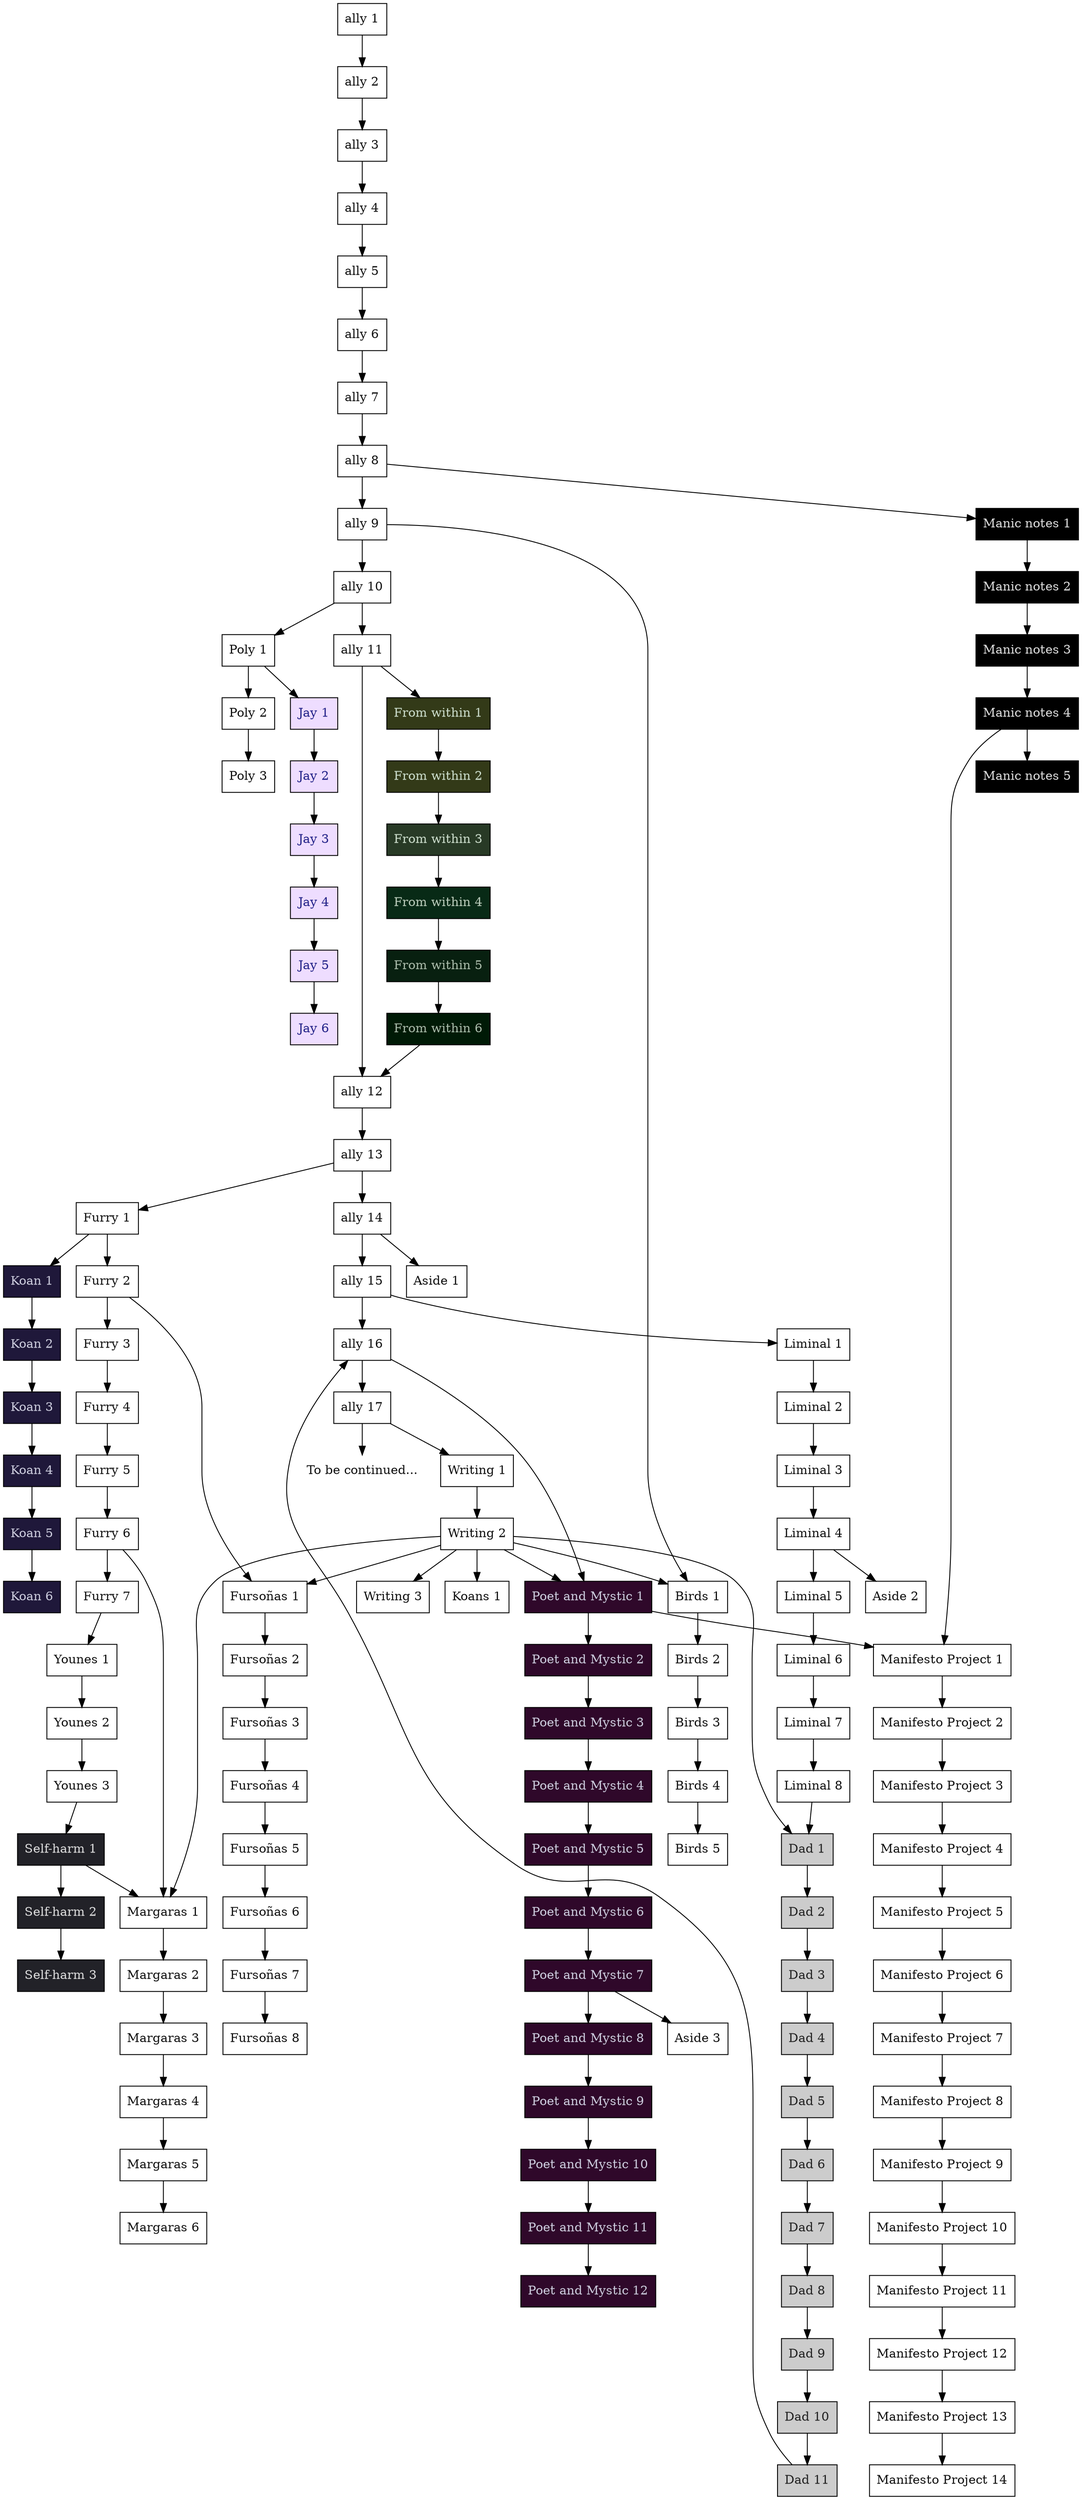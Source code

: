 digraph Map {
    node[shape="box"]
    label=""

    node[group="aside",style="",fontcolor="#111111"]
    "Aside 1" [href="/aside/1"]
    "Aside 2" [href="/aside/2"]
    "Aside 3" [href="/aside/3"]

    node[group="birds",style="",fontcolor="#111111"]
    "Birds 1" [href="/birds"]
    "Birds 2" [href="/birds/2"]
    "Birds 3" [href="/birds/3"]
    "Birds 4" [href="/birds/4"]
    "Birds 5" [href="/birds/5"]
    "Birds 1" -> "Birds 2" -> "Birds 3" -> "Birds 4" -> "Birds 5"

    node[group="ally",style="",fontcolor="#111111"] // `core` folder
    "ally 1" [href="/"]
    "ally 2" [href="/2"]
    "ally 3" [href="/3"]
    "ally 4" [href="/4"]
    "ally 5" [href="/5"]
    "ally 6" [href="/6"]
    "ally 7" [href="/7"]
    "ally 8" [href="/8"]
    "ally 9" [href="/9"]
    "ally 10" [href="/10"]
    "ally 11" [href="/11"]
    "ally 12" [href="/12"]
    "ally 13" [href="/13"]
    "ally 14" [href="/14"]
    "ally 15" [href="/15"]
    "ally 16" [href="/16"]
    "ally 17" [href="/17"]
    "To be continued..." [shape="none"]
    "ally 1" -> "ally 2" -> "ally 3" -> "ally 4" -> "ally 5" ->
    "ally 6" -> "ally 7" -> "ally 8" -> "ally 9" -> "ally 10" ->
    "ally 11" -> "ally 12" -> "ally 13" -> "ally 14" -> "ally 15" ->
    "ally 16" -> "ally 17" -> "To be continued..."

    node[group="dad",style="filled",fillcolor="#cccccc",fontcolor="#222222"]
    "Dad 1" [href="/dad/1"]
    "Dad 2" [href="/dad/2"]
    "Dad 3" [href="/dad/3"]
    "Dad 4" [href="/dad/4"]
    "Dad 5" [href="/dad/5"]
    "Dad 6" [href="/dad/6"]
    "Dad 7" [href="/dad/7"]
    "Dad 8" [href="/dad/8"]
    "Dad 9" [href="/dad/9"]
    "Dad 10" [href="/dad/10"]
    "Dad 11" [href="/dad/11"]
    "Dad 1" -> "Dad 2" -> "Dad 3" -> "Dad 4" -> "Dad 5" ->
    "Dad 6" -> "Dad 7" -> "Dad 8" -> "Dad 9" -> "Dad 10" ->
    "Dad 11"

    node[group="from-within",style="filled",fillcolor="#333a18",fontcolor="#ccddcc"]
    "From within 1" [href="/from-within/"]
    "From within 2" [href="/from-within/2"]
    "From within 3" [href="/from-within/3",fillcolor="#283a26"]
    "From within 4" [href="/from-within/4",fillcolor="#082a16",fontcolor="#bbccbb"]
    "From within 5" [href="/from-within/5",fillcolor="#082010",fontcolor="#aabbaa"]
    "From within 6" [href="/from-within/i-guess..",fillcolor="#001a06",fontcolor="#aabbaa"]
    "From within 1" -> "From within 2" -> "From within 3" -> "From within 4" ->
    "From within 5" -> "From within 6"

    node[group="furry",style="",fontcolor="#111111"]
    "Furry 1" [href="/furry"]
    "Furry 2" [href="/furry/2"]
    "Furry 3" [href="/furry/3"]
    "Furry 4" [href="/furry/4"]
    "Furry 5" [href="/furry/5"]
    "Furry 6" [href="/furry/6"]
    "Furry 7" [href="/furry/7"]
    "Furry 1" -> "Furry 2" -> "Furry 3" -> "Furry 4" -> "Furry 5" ->
    "Furry 6" -> "Furry 7"

        node[group="fursona"]
        "Fursoñas 1" [href="/furry/fursona/"]
        "Fursoñas 2" [href="/furry/fursona/2"]
        "Fursoñas 3" [href="/furry/fursona/3"]
        "Fursoñas 4" [href="/furry/fursona/4"]
        "Fursoñas 5" [href="/furry/fursona/5"]
        "Fursoñas 6" [href="/furry/fursona/6"]
        "Fursoñas 7" [href="/furry/fursona/7"]
        "Fursoñas 8" [href="/furry/fursona/8"]
        "Fursoñas 1" -> "Fursoñas 2" -> "Fursoñas 3" -> "Fursoñas 4" ->
        "Fursoñas 5" -> "Fursoñas 6" -> "Fursoñas 7" -> "Fursoñas 8"

        node[group="margaras"]
        "Margaras 1" [href="/furry/margaras"]
        "Margaras 2" [href="/furry/margaras/2"]
        "Margaras 3" [href="/furry/margaras/3"]
        "Margaras 4" [href="/furry/margaras/4"]
        "Margaras 5" [href="/furry/margaras/5"]
        "Margaras 6" [href="/furry/margaras/6"]
        "Margaras 1" -> "Margaras 2" -> "Margaras 3" -> "Margaras 4" ->
        "Margaras 5" -> "Margaras 6"

        node[group="younes"]
        "Younes 1" [href="/furry/younes"]
        "Younes 2" [href="/furry/younes/2"]
        "Younes 3" [href="/furry/younes/3"]
        "Younes 1" -> "Younes 2" -> "Younes 3"

    node[group="jay",style="filled",fillcolor="#eeddff",fontcolor="#222288"]
    "Jay 1" [href="/jay/"]
    "Jay 2" [href="/jay/2"]
    "Jay 3" [href="/jay/3"]
    "Jay 4" [href="/jay/4"]
    "Jay 5" [href="/jay/5"]
    "Jay 6" [href="/jay/6"]
    "Jay 1" -> "Jay 2" -> "Jay 3" -> "Jay 4" -> "Jay 5" -> "Jay 6"

    node[group="koan",style="filled",fillcolor="#1f183a",fontcolor="#ccccdd"]
    "Koan 1" [href="/koan/"]
    "Koan 2" [href="/koan/2"]
    "Koan 3" [href="/koan/3"]
    "Koan 4" [href="/koan/4"]
    "Koan 5" [href="/koan/5"]
    "Koan 6" [href="/koan/6"]
    "Koan 1" -> "Koan 2" -> "Koan 3" -> "Koan 4" -> "Koan 5" -> "Koan 6"

    node[group="liminal",style="",fontcolor="#111111"]
    "Liminal 1" [href="/liminal"]
    "Liminal 2" [href="/liminal/2"]
    "Liminal 3" [href="/liminal/3"]
    "Liminal 4" [href="/liminal/4"]
    "Liminal 5" [href="/liminal/5"]
    "Liminal 6" [href="/liminal/6"]
    "Liminal 7" [href="/liminal/7"]
    "Liminal 8" [href="/liminal/8"]
    "Liminal 1" -> "Liminal 2" -> "Liminal 3" -> "Liminal 4" ->
    "Liminal 5" -> "Liminal 6" -> "Liminal 7" -> "Liminal 8"

    node[group="mania",style="filled",fillcolor="#000000",fontcolor="#dddddd"]
    "Manic notes 1" [href="/mania/"]
    "Manic notes 2" [href="/mania/2"]
    "Manic notes 3" [href="/mania/3"]
    "Manic notes 4" [href="/mania/4"]
    "Manic notes 5" [href="/mania/5"]
    "Manic notes 1" -> "Manic notes 2" -> "Manic notes 3" -> "Manic notes 4" ->
    "Manic notes 5"

    node[group="mp",style="",fontcolor="#111111"]
    "Manifesto Project 1" [href="/manifesto-project"]
    "Manifesto Project 2" [href="/manifesto-project/2"]
    "Manifesto Project 3" [href="/manifesto-project/3"]
    "Manifesto Project 4" [href="/manifesto-project/4"]
    "Manifesto Project 5" [href="/manifesto-project/5"]
    "Manifesto Project 6" [href="/manifesto-project/6"]
    "Manifesto Project 7" [href="/manifesto-project/7"]
    "Manifesto Project 8" [href="/manifesto-project/8"]
    "Manifesto Project 9" [href="/manifesto-project/9"]
    "Manifesto Project 10" [href="/manifesto-project/10"]
    "Manifesto Project 11" [href="/manifesto-project/11"]
    "Manifesto Project 12" [href="/manifesto-project/12"]
    "Manifesto Project 13" [href="/manifesto-project/13"]
    "Manifesto Project 14" [href="/manifesto-project/14"]
    "Manifesto Project 1" -> "Manifesto Project 2" -> "Manifesto Project 3" ->
    "Manifesto Project 4" -> "Manifesto Project 5" -> "Manifesto Project 6" ->
    "Manifesto Project 7" -> "Manifesto Project 8" -> "Manifesto Project 9" ->
    "Manifesto Project 10" -> "Manifesto Project 11" ->
    "Manifesto Project 12" -> "Manifesto Project 13" ->
    "Manifesto Project 14"

    node[group="pnm",style="filled",fillcolor="#2f082a",fontcolor="#ccccdd"]
    "Poet and Mystic 1" [href="/poet-and-mystic"]
    "Poet and Mystic 2" [href="/poet-and-mystic/2"]
    "Poet and Mystic 3" [href="/poet-and-mystic/3"]
    "Poet and Mystic 4" [href="/poet-and-mystic/4"]
    "Poet and Mystic 5" [href="/poet-and-mystic/5"]
    "Poet and Mystic 6" [href="/poet-and-mystic/6"]
    "Poet and Mystic 7" [href="/poet-and-mystic/7"]
    "Poet and Mystic 8" [href="/poet-and-mystic/8"]
    "Poet and Mystic 9" [href="/poet-and-mystic/9"]
    "Poet and Mystic 10" [href="/poet-and-mystic/10"]
    "Poet and Mystic 11" [href="/poet-and-mystic/11"]
    "Poet and Mystic 12" [href="/poet-and-mystic/21"]
    "Poet and Mystic 1" -> "Poet and Mystic 2" -> "Poet and Mystic 3" ->
    "Poet and Mystic 4" -> "Poet and Mystic 5" -> "Poet and Mystic 6" ->
    "Poet and Mystic 7" -> "Poet and Mystic 8" -> "Poet and Mystic 9" ->
    "Poet and Mystic 10" -> "Poet and Mystic 11" -> "Poet and Mystic 12"

    node[group="poly",style="",fontcolor="#111111"]
    "Poly 1" [href="/poly"]
    "Poly 2" [href="/poly/2"]
    "Poly 3" [href="/poly/3"]
    "Poly 1" -> "Poly 2" -> "Poly 3"

    node[group="sh",style="filled",fillcolor="#222228",fontcolor="#dddddd"]
    "Self-harm 1" [href="/self-harm"]
    "Self-harm 2" [href="/self-harm/2"]
    "Self-harm 3" [href="/self-harm/3"]
    "Self-harm 1" -> "Self-harm 2" -> "Self-harm 3"

    node[group="transition"]

    node[group="writing",style="",fontcolor="#111111"]
    "Writing 1" [href="/writing"]
    "Writing 2" [href="/writing/2"]
    "Writing 3" [href="/writing/3"]
    "Writing 1" -> "Writing 2" -> "Writing 3"

    /***** Connections *****/

    // Asides
    "ally 14" -> "Aside 1"
    "Liminal 4" -> "Aside 2"
    "Poet and Mystic 7" -> "Aside 3"

    // Birds
    /* none */

    // ally
    "ally 8" -> "Manic notes 1"
    "ally 9" -> "Birds 1"
    "ally 10" -> "Poly 1"
    "ally 11" -> "From within 1"
    "ally 13" -> "Furry 1"
    "ally 15" -> "Liminal 1"
    "ally 16" -> "Poet and Mystic 1"
    "ally 17" -> "Writing 1"

    // Dad
    "Dad 11" -> "ally 16"

    // From within
    "From within 6" -> "ally 12"

    // Furry
        // Fursona
        /* none */

        // Margaras
        /* none */

        // Younes
        "Younes 3" -> "Self-harm 1"
    "Furry 1" -> "Koan 1"
    "Furry 2" -> "Fursoñas 1"
    "Furry 6" -> "Margaras 1"
    "Furry 7" -> "Younes 1"

    // Jay
    /* none */

    // Koan
    /* none */

    // Liminal
    "Liminal 8" -> "Dad 1"

    // Manic notes
    "Manic notes 4" -> "Manifesto Project 1"

    // Manifesto Project
    /* none */

    // Poet and Mystic
    "Poet and Mystic 1" -> "Manifesto Project 1"

    // Poly
    "Poly 1" -> "Jay 1"

    // Self-harm
    "Self-harm 1" -> "Margaras 1"

    // Writing
    "Writing 2" -> "Koans 1"
    "Writing 2" -> "Birds 1"
    "Writing 2" -> "Margaras 1"
    "Writing 2" -> "Dad 1"
    "Writing 2" -> "Fursoñas 1"
    "Writing 2" -> "Poet and Mystic 1"
}
